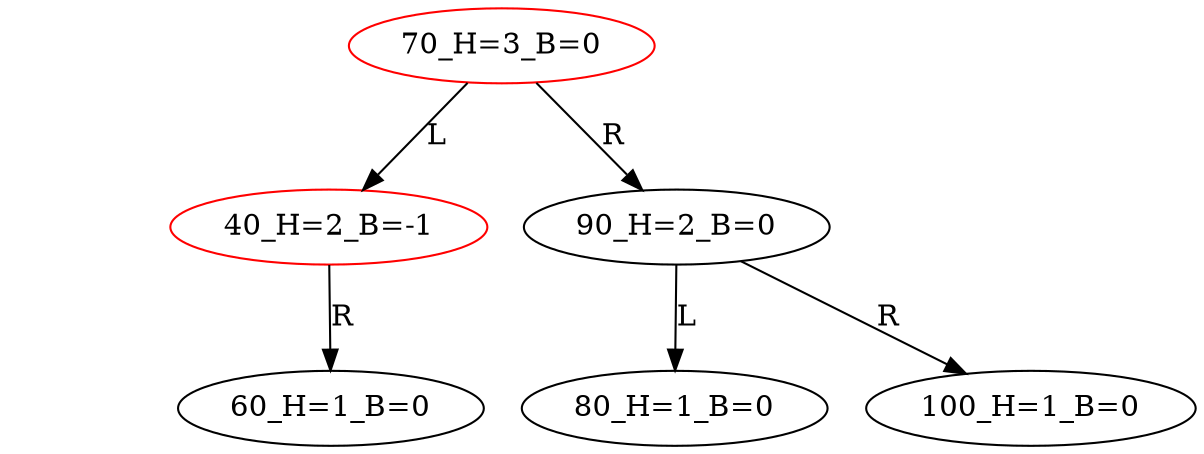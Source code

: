 digraph BiTreeDelete {
"70_H=3_B=0" -> {"40_H=2_B=-1"} [label="L"]
"70_H=3_B=0" -> {"90_H=2_B=0"} [label="R"]
"40_H=2_B=-1" -> {"HD0"} [label="L"] [style=invis]
"HD0" [style=invis]
"40_H=2_B=-1" -> {"60_H=1_B=0"} [label="R"]
"90_H=2_B=0" -> {"80_H=1_B=0"} [label="L"]
"90_H=2_B=0" -> {"100_H=1_B=0"} [label="R"]
"70_H=3_B=0" [color=red]
"40_H=2_B=-1" [color=red]
"60_H=1_B=0"
"90_H=2_B=0"
"80_H=1_B=0"
"100_H=1_B=0"
}
